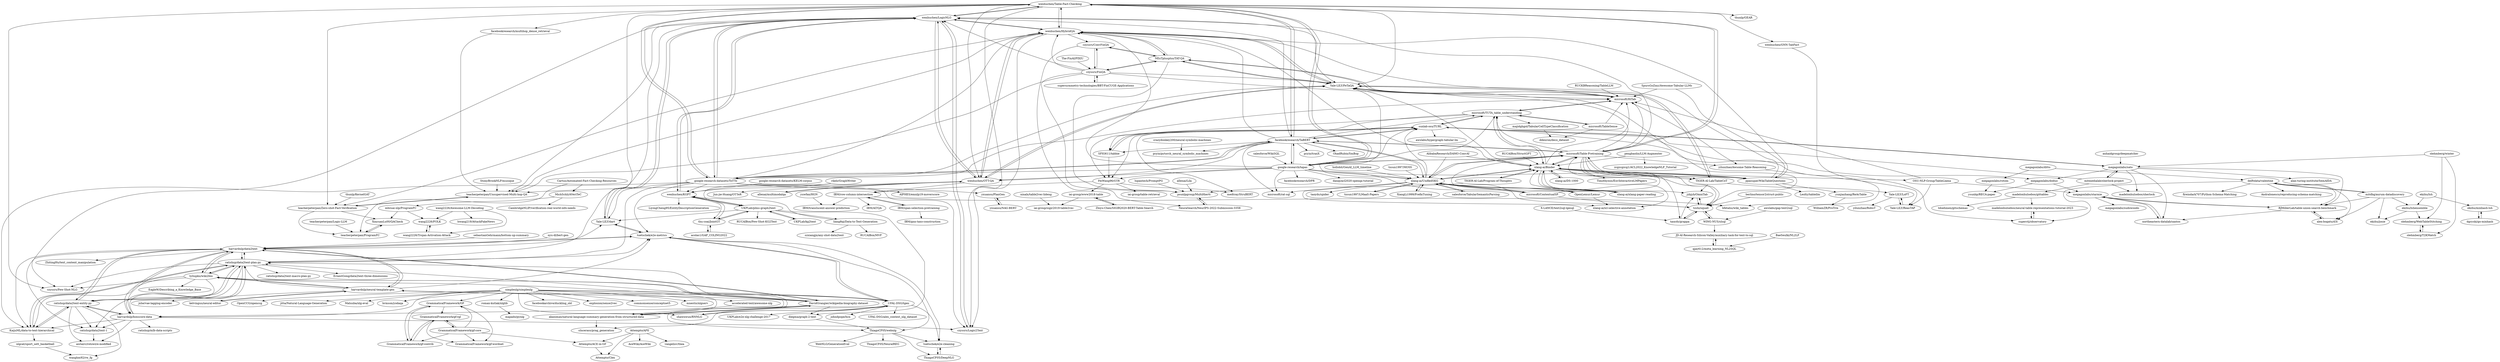 digraph G {
"wenhuchen/Table-Fact-Checking" -> "wenhuchen/LogicNLG"
"wenhuchen/Table-Fact-Checking" -> "wenhuchen/HybridQA"
"wenhuchen/Table-Fact-Checking" -> "facebookresearch/TaBERT"
"wenhuchen/Table-Fact-Checking" -> "microsoft/Table-Pretraining"
"wenhuchen/Table-Fact-Checking" -> "Yale-LILY/FeTaQA"
"wenhuchen/Table-Fact-Checking" -> "wenhuchen/OTT-QA"
"wenhuchen/Table-Fact-Checking" -> "google-research/tapas"
"wenhuchen/Table-Fact-Checking" -> "thunlp/GEAR" ["e"=1]
"wenhuchen/Table-Fact-Checking" -> "google-research-datasets/ToTTo"
"wenhuchen/Table-Fact-Checking" -> "Yale-LILY/dart"
"wenhuchen/Table-Fact-Checking" -> "facebookresearch/multihop_dense_retrieval" ["e"=1]
"wenhuchen/Table-Fact-Checking" -> "teacherpeterpan/Zero-shot-Fact-Verification"
"wenhuchen/Table-Fact-Checking" -> "wenhuchen/GNN-TabFact"
"wenhuchen/Table-Fact-Checking" -> "czyssrs/Few-Shot-NLG" ["e"=1]
"wenhuchen/Table-Fact-Checking" -> "czyssrs/Logic2Text"
"ratishsp/data2text-plan-py" -> "harvardnlp/data2text"
"ratishsp/data2text-plan-py" -> "ratishsp/data2text-entity-py"
"ratishsp/data2text-plan-py" -> "harvardnlp/boxscore-data"
"ratishsp/data2text-plan-py" -> "ratishsp/data2text-1"
"ratishsp/data2text-plan-py" -> "KaijuML/data-to-text-hierarchical"
"ratishsp/data2text-plan-py" -> "tyliupku/wiki2bio"
"ratishsp/data2text-plan-py" -> "czyssrs/Few-Shot-NLG" ["e"=1]
"ratishsp/data2text-plan-py" -> "wenhuchen/LogicNLG"
"ratishsp/data2text-plan-py" -> "tuetschek/e2e-metrics"
"ratishsp/data2text-plan-py" -> "ratishsp/data2text-macro-plan-py"
"ratishsp/data2text-plan-py" -> "ErnestGong/data2text-three-dimensions"
"akanimax/natural-language-summary-generation-from-structured-data" -> "DavidGrangier/wikipedia-biography-dataset"
"akanimax/natural-language-summary-generation-from-structured-data" -> "sIncerass/prag_generation"
"akanimax/natural-language-summary-generation-from-structured-data" -> "ratishsp/data2text-plan-py"
"akanimax/natural-language-summary-generation-from-structured-data" -> "tyliupku/wiki2bio"
"salesforce/WikiSQL" -> "google-research/tapas" ["e"=1]
"crazydonkey200/neural-symbolic-machines" -> "pcyin/pytorch_neural_symbolic_machines" ["e"=1]
"GrammaticalFramework/gf-rgl" -> "GrammaticalFramework/gf-core"
"GrammaticalFramework/gf-rgl" -> "GrammaticalFramework/gf-wordnet"
"GrammaticalFramework/gf-rgl" -> "GrammaticalFramework/gf-contrib"
"GrammaticalFramework/gf-core" -> "GrammaticalFramework/gf-rgl"
"GrammaticalFramework/gf-core" -> "GrammaticalFramework/gf-contrib"
"GrammaticalFramework/gf-core" -> "Attempto/ACE-in-GF"
"GrammaticalFramework/gf-core" -> "GrammaticalFramework/gf-wordnet"
"GrammaticalFramework/gf-core" -> "GrammaticalFramework/GF"
"dgryski/go-minhash" -> "ekzhu/minhash-lsh"
"anhaidgroup/deepmatcher" -> "megagonlabs/sato" ["e"=1]
"harvardnlp/neural-template-gen" -> "UFAL-DSG/tgen"
"harvardnlp/neural-template-gen" -> "harvardnlp/data2text"
"harvardnlp/neural-template-gen" -> "tuetschek/e2e-metrics"
"harvardnlp/neural-template-gen" -> "ratishsp/data2text-plan-py"
"harvardnlp/neural-template-gen" -> "tyliupku/wiki2bio"
"harvardnlp/neural-template-gen" -> "DavidGrangier/wikipedia-biography-dataset"
"harvardnlp/neural-template-gen" -> "kelvinguu/neural-editor" ["e"=1]
"harvardnlp/neural-template-gen" -> "jxhe/vae-lagging-encoder" ["e"=1]
"kelvinguu/neural-editor" -> "harvardnlp/neural-template-gen" ["e"=1]
"rikdz/GraphWriter" -> "UKPLab/plms-graph2text" ["e"=1]
"rikdz/GraphWriter" -> "wenhuchen/KGPT" ["e"=1]
"ThiagoCF05/webnlg" -> "ThiagoCF05/DeepNLG"
"ThiagoCF05/webnlg" -> "WebNLG/GenerationEval"
"ThiagoCF05/webnlg" -> "ThiagoCF05/NeuralREG"
"ThiagoCF05/webnlg" -> "tuetschek/e2e-cleaning"
"sebastianGehrmann/bottom-up-summary" -> "harvardnlp/data2text" ["e"=1]
"nyu-dl/bert-gen" -> "harvardnlp/data2text" ["e"=1]
"tyliupku/wiki2bio" -> "DavidGrangier/wikipedia-biography-dataset"
"tyliupku/wiki2bio" -> "harvardnlp/data2text"
"tyliupku/wiki2bio" -> "ratishsp/data2text-plan-py"
"tyliupku/wiki2bio" -> "ratishsp/data2text-entity-py"
"tyliupku/wiki2bio" -> "czyssrs/Few-Shot-NLG" ["e"=1]
"tyliupku/wiki2bio" -> "EagleW/Describing_a_Knowledge_Base"
"tyliupku/wiki2bio" -> "harvardnlp/neural-template-gen"
"tyliupku/wiki2bio" -> "KaijuML/data-to-text-hierarchical"
"delftdata/valentine" -> "alex-bogatu/d3l"
"delftdata/valentine" -> "RJMillerLab/table-union-search-benchmark"
"delftdata/valentine" -> "mitdbg/aurum-datadiscovery"
"delftdata/valentine" -> "superctj/observatory"
"delftdata/valentine" -> "fireindark707/Python-Schema-Matching"
"delftdata/valentine" -> "AndraIonescu/reproducing-schema-matching"
"diegma/graph-2-text" -> "ThiagoCF05/webnlg" ["e"=1]
"GrammaticalFramework/gf-contrib" -> "GrammaticalFramework/gf-rgl"
"GrammaticalFramework/gf-contrib" -> "GrammaticalFramework/GF"
"iai-group/www2018-table" -> "Zhiyu-Chen/SIGIR2020-BERT-Table-Search"
"iai-group/www2018-table" -> "iai-group/sigir2019-table2vec"
"ninalx/table2vec-lideng" -> "iai-group/sigir2019-table2vec"
"ratishsp/data2text-entity-py" -> "ratishsp/data2text-plan-py"
"ratishsp/data2text-entity-py" -> "ratishsp/data2text-1"
"ratishsp/data2text-entity-py" -> "harvardnlp/boxscore-data"
"ratishsp/data2text-entity-py" -> "KaijuML/data-to-text-hierarchical"
"ratishsp/data2text-entity-py" -> "aistairc/rotowire-modified"
"ratishsp/data2text-entity-py" -> "harvardnlp/data2text"
"ratishsp/data2text-entity-py" -> "wanghm92/rw_fg"
"tuetschek/e2e-cleaning" -> "ThiagoCF05/DeepNLG"
"ratishsp/data2text-1" -> "aistairc/rotowire-modified"
"RJMillerLab/table-union-search-benchmark" -> "megagonlabs/starmie"
"RJMillerLab/table-union-search-benchmark" -> "alex-bogatu/d3l"
"RJMillerLab/table-union-search-benchmark" -> "northeastern-datalab/santos"
"liang8qi/Data-to-Text-Generation" -> "RUCAIBox/MVP"
"liang8qi/Data-to-Text-Generation" -> "szxiangjn/any-shot-data2text"
"liang8qi/Data-to-Text-Generation" -> "wenhuchen/KGPT"
"czyssrs/Logic2Text" -> "wenhuchen/LogicNLG"
"wenhuchen/LogicNLG" -> "czyssrs/Logic2Text"
"wenhuchen/LogicNLG" -> "wenhuchen/HybridQA"
"wenhuchen/LogicNLG" -> "czyssrs/Few-Shot-NLG" ["e"=1]
"wenhuchen/LogicNLG" -> "google-research-datasets/ToTTo"
"wenhuchen/LogicNLG" -> "wenhuchen/Table-Fact-Checking"
"wenhuchen/LogicNLG" -> "Yale-LILY/dart"
"wenhuchen/LogicNLG" -> "wenhuchen/OTT-QA"
"wenhuchen/LogicNLG" -> "teacherpeterpan/Unsupervised-Multi-hop-QA"
"wenhuchen/LogicNLG" -> "Yale-LILY/FeTaQA"
"wenhuchen/LogicNLG" -> "wenhuchen/KGPT"
"simplenlg/simplenlg" -> "shawnwun/RNNLG" ["e"=1]
"simplenlg/simplenlg" -> "mnestis/nlgserv"
"simplenlg/simplenlg" -> "OpenCCG/openccg" ["e"=1]
"simplenlg/simplenlg" -> "jitta/Natural-Language-Generation"
"simplenlg/simplenlg" -> "accelerated-text/awesome-nlg" ["e"=1]
"simplenlg/simplenlg" -> "UFAL-DSG/tgen"
"simplenlg/simplenlg" -> "GrammaticalFramework/GF"
"simplenlg/simplenlg" -> "akanimax/natural-language-summary-generation-from-structured-data"
"simplenlg/simplenlg" -> "Maluuba/nlg-eval" ["e"=1]
"simplenlg/simplenlg" -> "brmson/yodaqa" ["e"=1]
"simplenlg/simplenlg" -> "roman-kutlak/nlglib"
"simplenlg/simplenlg" -> "facebookarchive/duckling_old" ["e"=1]
"simplenlg/simplenlg" -> "explosion/sense2vec" ["e"=1]
"simplenlg/simplenlg" -> "harvardnlp/boxscore-data"
"simplenlg/simplenlg" -> "commonsense/conceptnet5" ["e"=1]
"BaeSeulki/NL2LF" -> "qjay612/meta_learning_NL2SQL" ["e"=1]
"accelerated-text/awesome-nlg" -> "akanimax/natural-language-summary-generation-from-structured-data" ["e"=1]
"google-research/tapas" -> "facebookresearch/TaBERT"
"google-research/tapas" -> "wenhuchen/Table-Fact-Checking"
"google-research/tapas" -> "microsoft/Table-Pretraining"
"google-research/tapas" -> "wenhuchen/HybridQA"
"google-research/tapas" -> "sunlab-osu/TURL"
"google-research/tapas" -> "wenhuchen/OTT-QA"
"google-research/tapas" -> "facebookresearch/DPR" ["e"=1]
"google-research/tapas" -> "ppasupat/WikiTableQuestions"
"google-research/tapas" -> "microsoft/TUTA_table_understanding"
"google-research/tapas" -> "microsoft/rat-sql" ["e"=1]
"google-research/tapas" -> "xlang-ai/UnifiedSKG"
"google-research/tapas" -> "FeiWang96/GTR"
"google-research/tapas" -> "google-research-datasets/ToTTo"
"google-research/tapas" -> "danqi/acl2020-openqa-tutorial" ["e"=1]
"google-research/tapas" -> "microsoft/ContextualSP" ["e"=1]
"facebookresearch/TaBERT" -> "google-research/tapas"
"facebookresearch/TaBERT" -> "sunlab-osu/TURL"
"facebookresearch/TaBERT" -> "wenhuchen/Table-Fact-Checking"
"facebookresearch/TaBERT" -> "wenhuchen/LogicNLG"
"facebookresearch/TaBERT" -> "wenhuchen/HybridQA"
"facebookresearch/TaBERT" -> "microsoft/Table-Pretraining"
"facebookresearch/TaBERT" -> "SFIG611/tabbie"
"facebookresearch/TaBERT" -> "microsoft/TUTA_table_understanding"
"facebookresearch/TaBERT" -> "wenhuchen/OTT-QA"
"facebookresearch/TaBERT" -> "pcyin/pytorch_neural_symbolic_machines"
"facebookresearch/TaBERT" -> "google-research-datasets/ToTTo"
"facebookresearch/TaBERT" -> "xlang-ai/UnifiedSKG"
"facebookresearch/TaBERT" -> "microsoft/rat-sql" ["e"=1]
"facebookresearch/TaBERT" -> "pcyin/tranX" ["e"=1]
"facebookresearch/TaBERT" -> "OhadRubin/SmBop" ["e"=1]
"microsoft/ContextualSP" -> "tzshi/squall" ["e"=1]
"microsoft/ContextualSP" -> "microsoft/Table-Pretraining" ["e"=1]
"microsoft/ContextualSP" -> "xlang-ai/UnifiedSKG" ["e"=1]
"thunlp/KernelGAT" -> "teacherpeterpan/Zero-shot-Fact-Verification" ["e"=1]
"wenhuchen/HybridQA" -> "wenhuchen/OTT-QA"
"wenhuchen/HybridQA" -> "wenhuchen/LogicNLG"
"wenhuchen/HybridQA" -> "Yale-LILY/FeTaQA"
"wenhuchen/HybridQA" -> "NExTplusplus/TAT-QA"
"wenhuchen/HybridQA" -> "teacherpeterpan/Unsupervised-Multi-hop-QA"
"wenhuchen/HybridQA" -> "wenhuchen/Table-Fact-Checking"
"wenhuchen/HybridQA" -> "microsoft/HiTab"
"wenhuchen/HybridQA" -> "teacherpeterpan/Zero-shot-Fact-Verification"
"wenhuchen/HybridQA" -> "czyssrs/Logic2Text"
"wenhuchen/HybridQA" -> "czyssrs/ConvFinQA"
"Yale-LILY/dart" -> "wenhuchen/LogicNLG"
"Yale-LILY/dart" -> "tuetschek/e2e-metrics"
"megagonlabs/ditto" -> "delftdata/valentine" ["e"=1]
"megagonlabs/ditto" -> "megagonlabs/rotom" ["e"=1]
"mitmedialab/sherlock-project" -> "megagonlabs/sato"
"mitmedialab/sherlock-project" -> "madelonhulsebos/sherlock"
"mitmedialab/sherlock-project" -> "sunlab-osu/TURL"
"mitmedialab/sherlock-project" -> "madelonhulsebos/gittables"
"google-research-datasets/ToTTo" -> "wenhuchen/LogicNLG"
"google-research-datasets/ToTTo" -> "Yale-LILY/dart"
"google-research-datasets/ToTTo" -> "yxuansu/PlanGen"
"google-research-datasets/ToTTo" -> "wenhuchen/HybridQA"
"google-research-datasets/ToTTo" -> "KaijuML/data-to-text-hierarchical"
"google-research-datasets/ToTTo" -> "wenhuchen/Table-Fact-Checking"
"google-research-datasets/ToTTo" -> "Yale-LILY/FeTaQA"
"google-research-datasets/ToTTo" -> "ratishsp/data2text-plan-py"
"google-research-datasets/ToTTo" -> "wenhuchen/KGPT"
"google-research-datasets/ToTTo" -> "facebookresearch/TaBERT"
"google-research-datasets/ToTTo" -> "microsoft/HiTab"
"google-research-datasets/ToTTo" -> "AIPHES/emnlp19-moverscore" ["e"=1]
"google-research-datasets/ToTTo" -> "tuetschek/e2e-metrics"
"google-research-datasets/ToTTo" -> "czyssrs/Logic2Text"
"sunlab-osu/TURL" -> "SFIG611/tabbie"
"sunlab-osu/TURL" -> "megagonlabs/doduo"
"sunlab-osu/TURL" -> "awslabs/hypergraph-tabular-lm"
"sunlab-osu/TURL" -> "megagonlabs/sato"
"sunlab-osu/TURL" -> "microsoft/TUTA_table_understanding"
"sunlab-osu/TURL" -> "medtray/StruBERT"
"sunlab-osu/TURL" -> "FeiWang96/GTR"
"sunlab-osu/TURL" -> "superctj/observatory"
"sunlab-osu/TURL" -> "facebookresearch/TaBERT"
"KaijuML/data-to-text-hierarchical" -> "ratishsp/data2text-plan-py"
"KaijuML/data-to-text-hierarchical" -> "ratishsp/data2text-entity-py"
"KaijuML/data-to-text-hierarchical" -> "nlgcat/sport_sett_basketball"
"Attempto/APE" -> "Attempto/ACE-in-GF"
"Attempto/APE" -> "Attempto/Clex"
"Attempto/APE" -> "AceWiki/AceWiki"
"Attempto/APE" -> "vangelisv/thea"
"wenhuchen/OTT-QA" -> "wenhuchen/HybridQA"
"wenhuchen/OTT-QA" -> "IBM/row-column-intersection"
"wenhuchen/OTT-QA" -> "Yale-LILY/FeTaQA"
"wenhuchen/OTT-QA" -> "teacherpeterpan/Unsupervised-Multi-hop-QA"
"wenhuchen/OTT-QA" -> "allenai/multimodalqa"
"wenhuchen/OTT-QA" -> "Jun-jie-Huang/OTTeR"
"wenhuchen/OTT-QA" -> "wenhuchen/LogicNLG"
"yuwfan/HGN" -> "IBM/translucent-answer-prediction" ["e"=1]
"UKPLab/plms-graph2text" -> "thu-coai/JointGT"
"UKPLab/plms-graph2text" -> "UKPLab/kg2text" ["e"=1]
"UKPLab/plms-graph2text" -> "wenhuchen/KGPT"
"UKPLab/plms-graph2text" -> "diegma/graph-2-text" ["e"=1]
"UKPLab/plms-graph2text" -> "RUCAIBox/Few-Shot-KG2Text"
"UKPLab/plms-graph2text" -> "liang8qi/Data-to-Text-Generation"
"UKPLab/plms-graph2text" -> "Yale-LILY/dart"
"IBM/span-selection-pretraining" -> "IBM/row-column-intersection"
"IBM/span-selection-pretraining" -> "IBM/gnn-taxo-construction" ["e"=1]
"UKPLab/kg2text" -> "UKPLab/plms-graph2text" ["e"=1]
"nlgcat/sport_sett_basketball" -> "wanghm92/rw_fg"
"wenhuchen/GNN-TabFact" -> "bfetahu/wiki_tables"
"Attempto/ACE-in-GF" -> "Attempto/Clex"
"megagonlabs/sato" -> "mitmedialab/sherlock-project"
"megagonlabs/sato" -> "megagonlabs/doduo"
"megagonlabs/sato" -> "sunlab-osu/TURL"
"megagonlabs/sato" -> "alan-turing-institute/SemAIDA"
"megagonlabs/sato" -> "northeastern-datalab/santos"
"megagonlabs/sato" -> "RJMillerLab/table-union-search-benchmark"
"megagonlabs/sato" -> "madelonhulsebos/sherlock"
"Zhiyu-Chen/SIGIR2020-BERT-Table-Search" -> "iai-group/www2018-table"
"ThiagoCF05/DeepNLG" -> "tuetschek/e2e-cleaning"
"majidghgol/TabularCellTypeClassification" -> "ddenron/deco_dataset"
"JD-AI-Research-Silicon-Valley/auxiliary-task-for-text-to-sql" -> "qjay612/meta_learning_NL2SQL"
"czyssrs/FinQA" -> "czyssrs/ConvFinQA"
"czyssrs/FinQA" -> "NExTplusplus/TAT-QA"
"czyssrs/FinQA" -> "wenhuchen/HybridQA"
"czyssrs/FinQA" -> "teacherpeterpan/Unsupervised-Multi-hop-QA"
"czyssrs/FinQA" -> "Yale-LILY/FeTaQA"
"czyssrs/FinQA" -> "microsoft/HiTab"
"czyssrs/FinQA" -> "psunlpgroup/MultiHiertt"
"czyssrs/FinQA" -> "supersymmetry-technologies/BBT-FinCUGE-Applications" ["e"=1]
"czyssrs/FinQA" -> "wenhuchen/LogicNLG"
"X-LANCE/text2sql-lgesql" -> "taoyds/grappa" ["e"=1]
"XiangLi1999/PrefixTuning" -> "xlang-ai/UnifiedSKG" ["e"=1]
"Cartus/Automated-Fact-Checking-Resources" -> "MichSchli/AVeriTeC" ["e"=1]
"Cartus/Automated-Fact-Checking-Resources" -> "teacherpeterpan/ProgramFC" ["e"=1]
"alex-bogatu/d3l" -> "RJMillerLab/table-union-search-benchmark"
"salesforce/TabularSemanticParsing" -> "xlang-ai/UnifiedSKG" ["e"=1]
"microsoft/Table-Pretraining" -> "microsoft/HiTab"
"microsoft/Table-Pretraining" -> "jzbjyb/OmniTab"
"microsoft/Table-Pretraining" -> "tzshi/squall"
"microsoft/Table-Pretraining" -> "xlang-ai/Binder"
"microsoft/Table-Pretraining" -> "Yale-LILY/FeTaQA"
"microsoft/Table-Pretraining" -> "wenhuchen/Table-Fact-Checking"
"microsoft/Table-Pretraining" -> "TIGER-AI-Lab/TableCoT"
"microsoft/Table-Pretraining" -> "ppasupat/WikiTableQuestions"
"microsoft/Table-Pretraining" -> "xlang-ai/UnifiedSKG"
"microsoft/Table-Pretraining" -> "facebookresearch/TaBERT"
"microsoft/Table-Pretraining" -> "yilunzhao/Awsome-Table-Reasoning"
"microsoft/Table-Pretraining" -> "taoyds/grappa"
"microsoft/Table-Pretraining" -> "wenhuchen/LogicNLG"
"microsoft/Table-Pretraining" -> "google-research/tapas"
"microsoft/Table-Pretraining" -> "microsoft/TUTA_table_understanding"
"google-research-datasets/KELM-corpus" -> "wenhuchen/KGPT" ["e"=1]
"Yale-LILY/FeTaQA" -> "TIGER-AI-Lab/TableCoT"
"Yale-LILY/FeTaQA" -> "microsoft/HiTab"
"Yale-LILY/FeTaQA" -> "NExTplusplus/TAT-QA"
"Yale-LILY/FeTaQA" -> "wenhuchen/HybridQA"
"Yale-LILY/FeTaQA" -> "tzshi/squall"
"Yale-LILY/FeTaQA" -> "wenhuchen/OTT-QA"
"microsoft/HiTab" -> "microsoft/TUTA_table_understanding"
"microsoft/HiTab" -> "NExTplusplus/TAT-QA"
"microsoft/HiTab" -> "yilunzhao/Awsome-Table-Reasoning"
"microsoft/HiTab" -> "Yale-LILY/FeTaQA"
"teacherpeterpan/Zero-shot-Fact-Verification" -> "teacherpeterpan/Unsupervised-Multi-hop-QA"
"teacherpeterpan/Zero-shot-Fact-Verification" -> "XinyuanLu00/QACheck"
"teacherpeterpan/Zero-shot-Fact-Verification" -> "teacherpeterpan/ProgramFC"
"berlino/tensor2struct-public" -> "tzshi/squall" ["e"=1]
"facebookresearch/multihop_dense_retrieval" -> "teacherpeterpan/Unsupervised-Multi-hop-QA" ["e"=1]
"allenai/multimodalqa" -> "wenhuchen/OTT-QA"
"microsoft/TUTA_table_understanding" -> "microsoft/HiTab"
"microsoft/TUTA_table_understanding" -> "microsoft/TableSense"
"microsoft/TUTA_table_understanding" -> "sunlab-osu/TURL"
"microsoft/TUTA_table_understanding" -> "FeiWang96/GTR"
"microsoft/TUTA_table_understanding" -> "SFIG611/tabbie"
"microsoft/TUTA_table_understanding" -> "majidghgol/TabularCellTypeClassification"
"microsoft/TUTA_table_understanding" -> "xlang-ai/Binder"
"NExTplusplus/TAT-QA" -> "microsoft/HiTab"
"NExTplusplus/TAT-QA" -> "psunlpgroup/MultiHiertt"
"NExTplusplus/TAT-QA" -> "Yale-LILY/FeTaQA"
"NExTplusplus/TAT-QA" -> "czyssrs/FinQA"
"NExTplusplus/TAT-QA" -> "czyssrs/ConvFinQA"
"NExTplusplus/TAT-QA" -> "wenhuchen/HybridQA"
"thu-coai/JointGT" -> "acolas1/GAP_COLING2022"
"thu-coai/JointGT" -> "wenhuchen/KGPT"
"thu-coai/JointGT" -> "UKPLab/plms-graph2text"
"teacherpeterpan/Unsupervised-Multi-hop-QA" -> "teacherpeterpan/Zero-shot-Fact-Verification"
"StonyBrookNLP/musique" -> "teacherpeterpan/Unsupervised-Multi-hop-QA" ["e"=1]
"madelonhulsebos/gittables" -> "tdoehmen/gitschemas"
"madelonhulsebos/gittables" -> "madelonhulsebos/neural-table-representations-tutorial-2023"
"FeiWang96/GTR" -> "iai-group/www2018-table"
"FeiWang96/GTR" -> "medtray/StruBERT"
"FeiWang96/GTR" -> "iai-group/table-retrieval"
"FeiWang96/GTR" -> "IBM/row-column-intersection"
"microsoft/TableSense" -> "microsoft/HiTab"
"microsoft/TableSense" -> "microsoft/TUTA_table_understanding"
"microsoft/TableSense" -> "ddenron/deco_dataset"
"megagonlabs/doduo" -> "megagonlabs/starmie"
"megagonlabs/doduo" -> "ysunbp/RECA-paper"
"yxuansu/NAG-BERT" -> "yxuansu/PlanGen"
"awslabs/gap-text2sql" -> "WING-NUS/slsql" ["e"=1]
"taoyds/grappa" -> "tzshi/squall"
"taoyds/grappa" -> "jzbjyb/OmniTab"
"wenhuchen/KGPT" -> "thu-coai/JointGT"
"wenhuchen/KGPT" -> "UKPLab/plms-graph2text"
"wenhuchen/KGPT" -> "wenhuchen/LogicNLG"
"wenhuchen/KGPT" -> "LiyingCheng95/EntityDescriptionGeneration"
"megagonlabs/rotom" -> "ysunbp/RECA-paper"
"UFAL-DSG/tgen" -> "tuetschek/e2e-metrics"
"UFAL-DSG/tgen" -> "shawnwun/RNNLG" ["e"=1]
"UFAL-DSG/tgen" -> "harvardnlp/neural-template-gen"
"UFAL-DSG/tgen" -> "tuetschek/e2e-cleaning"
"UFAL-DSG/tgen" -> "UKPLab/e2e-nlg-challenge-2017"
"UFAL-DSG/tgen" -> "sIncerass/prag_generation"
"UFAL-DSG/tgen" -> "johndpope/hcn" ["e"=1]
"UFAL-DSG/tgen" -> "UFAL-DSG/alex_context_nlg_dataset"
"tzshi/squall" -> "WING-NUS/slsql"
"tzshi/squall" -> "jzbjyb/OmniTab"
"tzshi/squall" -> "taoyds/grappa"
"WING-NUS/slsql" -> "tzshi/squall"
"WING-NUS/slsql" -> "JD-AI-Research-Silicon-Valley/auxiliary-task-for-text-to-sql"
"IBM/row-column-intersection" -> "IBM/span-selection-pretraining"
"IBM/row-column-intersection" -> "bfetahu/wiki_tables"
"IBM/row-column-intersection" -> "IBM/translucent-answer-prediction"
"IBM/row-column-intersection" -> "IBM/AITQA" ["e"=1]
"SFIG611/tabbie" -> "sunlab-osu/TURL"
"SFIG611/tabbie" -> "FeiWang96/GTR"
"qjay612/meta_learning_NL2SQL" -> "JD-AI-Research-Silicon-Valley/auxiliary-task-for-text-to-sql"
"GrammaticalFramework/GF" -> "GrammaticalFramework/gf-contrib"
"GrammaticalFramework/GF" -> "GrammaticalFramework/gf-rgl"
"GrammaticalFramework/GF" -> "GrammaticalFramework/gf-wordnet"
"xlang-ai/UnifiedSKG" -> "xlang-ai/Binder"
"xlang-ai/UnifiedSKG" -> "XiangLi1999/PrefixTuning" ["e"=1]
"xlang-ai/UnifiedSKG" -> "salesforce/TabularSemanticParsing" ["e"=1]
"xlang-ai/UnifiedSKG" -> "microsoft/Table-Pretraining"
"xlang-ai/UnifiedSKG" -> "xlang-ai/xlang-paper-reading" ["e"=1]
"xlang-ai/UnifiedSKG" -> "microsoft/rat-sql" ["e"=1]
"xlang-ai/UnifiedSKG" -> "xlang-ai/icl-selective-annotation"
"xlang-ai/UnifiedSKG" -> "microsoft/ContextualSP" ["e"=1]
"xlang-ai/UnifiedSKG" -> "taoyds/spider" ["e"=1]
"xlang-ai/UnifiedSKG" -> "tzshi/squall"
"xlang-ai/UnifiedSKG" -> "OpenLemur/Lemur" ["e"=1]
"xlang-ai/UnifiedSKG" -> "facebookresearch/TaBERT"
"xlang-ai/UnifiedSKG" -> "txsun1997/LMaaS-Papers" ["e"=1]
"xlang-ai/UnifiedSKG" -> "sunlab-osu/TURL"
"xlang-ai/UnifiedSKG" -> "Yale-LILY/FeTaQA"
"supersymmetry-technologies/BBT-FinCUGE-Applications" -> "czyssrs/FinQA" ["e"=1]
"roman-kutlak/nlglib" -> "mapado/pynlg"
"yilunzhao/Awsome-Table-Reasoning" -> "Yale-LILY/ReasTAP"
"yxuansu/PlanGen" -> "yxuansu/NAG-BERT"
"jzbjyb/OmniTab" -> "tzshi/squall"
"NeuraSearch/NeurIPS-2022-Submission-3358" -> "psunlpgroup/MultiHiertt"
"psunlpgroup/MultiHiertt" -> "NeuraSearch/NeurIPS-2022-Submission-3358"
"AlibabaResearch/DAMO-ConvAI" -> "xlang-ai/Binder" ["e"=1]
"AlibabaResearch/DAMO-ConvAI" -> "xlang-ai/UnifiedSKG" ["e"=1]
"txsun1997/MOSS" -> "xlang-ai/UnifiedSKG" ["e"=1]
"xlang-ai/DS-1000" -> "xlang-ai/Binder" ["e"=1]
"ekzhu/lsh" -> "ekzhu/lshensemble"
"ekzhu/lsh" -> "ekzhu/minhash-lsh"
"TIGER-AI-Lab/Program-of-Thoughts" -> "xlang-ai/Binder" ["e"=1]
"TIGER-AI-Lab/Program-of-Thoughts" -> "psunlpgroup/MultiHiertt" ["e"=1]
"txsun1997/LMaaS-Papers" -> "xlang-ai/UnifiedSKG" ["e"=1]
"xlang-ai/Binder" -> "microsoft/HiTab"
"xlang-ai/Binder" -> "xlang-ai/UnifiedSKG"
"xlang-ai/Binder" -> "microsoft/Table-Pretraining"
"xlang-ai/Binder" -> "microsoft/TUTA_table_understanding"
"xlang-ai/Binder" -> "TIGER-AI-Lab/TableCoT"
"xlang-ai/Binder" -> "Yale-LILY/FeTaQA"
"xlang-ai/Binder" -> "tzshi/squall"
"xlang-ai/Binder" -> "ppasupat/WikiTableQuestions"
"xlang-ai/Binder" -> "TIGER-AI-Lab/Program-of-Thoughts" ["e"=1]
"xlang-ai/Binder" -> "xlang-ai/icl-selective-annotation"
"xlang-ai/Binder" -> "xlang-ai/xlang-paper-reading" ["e"=1]
"xlang-ai/Binder" -> "wenhuchen/HybridQA"
"xlang-ai/Binder" -> "OSU-NLP-Group/TableLlama" ["e"=1]
"xlang-ai/Binder" -> "xlang-ai/DS-1000" ["e"=1]
"xlang-ai/Binder" -> "Timothyxxx/EnvInteractiveLMPapers" ["e"=1]
"acolas1/GAP_COLING2022" -> "thu-coai/JointGT"
"superctj/observatory" -> "madelonhulsebos/neural-table-representations-tutorial-2023"
"TIGER-AI-Lab/TableCoT" -> "jzbjyb/OmniTab"
"TIGER-AI-Lab/TableCoT" -> "Yale-LILY/LoFT"
"TIGER-AI-Lab/TableCoT" -> "Yale-LILY/FeTaQA"
"megagonlabs/starmie" -> "northeastern-datalab/santos"
"megagonlabs/starmie" -> "RJMillerLab/table-union-search-benchmark"
"megagonlabs/starmie" -> "megagonlabs/sudowoodo"
"lupantech/PromptPG" -> "psunlpgroup/MultiHiertt" ["e"=1]
"czyssrs/ConvFinQA" -> "czyssrs/FinQA"
"czyssrs/ConvFinQA" -> "NExTplusplus/TAT-QA"
"czyssrs/ConvFinQA" -> "NeuraSearch/NeurIPS-2022-Submission-3358"
"mitdbg/aurum-datadiscovery" -> "alex-bogatu/d3l"
"mitdbg/aurum-datadiscovery" -> "delftdata/valentine"
"mitdbg/aurum-datadiscovery" -> "ekzhu/lshensemble"
"mitdbg/aurum-datadiscovery" -> "ekzhu/josie"
"mitdbg/aurum-datadiscovery" -> "RJMillerLab/table-union-search-benchmark"
"Yale-LILY/LoFT" -> "Yale-LILY/ReasTAP"
"Yale-LILY/LoFT" -> "yilunzhao/RobuT"
"northeastern-datalab/santos" -> "megagonlabs/starmie"
"allenai/Lila" -> "psunlpgroup/MultiHiertt" ["e"=1]
"Yale-LILY/ReasTAP" -> "Yale-LILY/LoFT"
"SpursGoZmy/Awesome-Tabular-LLMs" -> "ppasupat/WikiTableQuestions" ["e"=1]
"SpursGoZmy/Awesome-Tabular-LLMs" -> "microsoft/HiTab" ["e"=1]
"MichSchli/AVeriTeC" -> "CambridgeNLIP/verification-real-world-info-needs"
"MichSchli/AVeriTeC" -> "mbzuai-nlp/ProgramFC"
"RUCAIBox/StructGPT" -> "xlang-ai/Binder" ["e"=1]
"DavidGrangier/wikipedia-biography-dataset" -> "tyliupku/wiki2bio"
"DavidGrangier/wikipedia-biography-dataset" -> "harvardnlp/data2text"
"DavidGrangier/wikipedia-biography-dataset" -> "akanimax/natural-language-summary-generation-from-structured-data"
"DavidGrangier/wikipedia-biography-dataset" -> "harvardnlp/boxscore-data"
"DavidGrangier/wikipedia-biography-dataset" -> "ThiagoCF05/webnlg"
"DavidGrangier/wikipedia-biography-dataset" -> "diegma/graph-2-text" ["e"=1]
"DavidGrangier/wikipedia-biography-dataset" -> "ratishsp/data2text-plan-py"
"xlang-ai/xlang-paper-reading" -> "xlang-ai/Binder" ["e"=1]
"xlang-ai/xlang-paper-reading" -> "xlang-ai/UnifiedSKG" ["e"=1]
"OpenLemur/Lemur" -> "xlang-ai/UnifiedSKG" ["e"=1]
"OpenLemur/Lemur" -> "xlang-ai/Binder" ["e"=1]
"OpenLemur/Lemur" -> "xlang-ai/icl-selective-annotation" ["e"=1]
"ekzhu/lshensemble" -> "olehmberg/WebTableStitching"
"ekzhu/lshensemble" -> "ekzhu/josie"
"hollobit/GenAI_LLM_timeline" -> "xlang-ai/UnifiedSKG" ["e"=1]
"The-FinAI/PIXIU" -> "czyssrs/FinQA" ["e"=1]
"pengbaolin/LLM-Augmenter" -> "zcgzcgzcg1/ACL2022_KnowledgeNLP_Tutorial" ["e"=1]
"pengbaolin/LLM-Augmenter" -> "xlang-ai/Binder"
"teacherpeterpan/Logic-LLM" -> "teacherpeterpan/ProgramFC" ["e"=1]
"shawnwun/RNNLG" -> "UFAL-DSG/tgen" ["e"=1]
"madelonhulsebos/neural-table-representations-tutorial-2023" -> "superctj/observatory"
"yunjiazhang/ReAcTable" -> "WilliamZR/ProTrix"
"mbzuai-nlp/ProgramFC" -> "XinyuanLu00/QACheck"
"mbzuai-nlp/ProgramFC" -> "wang2226/FOLK"
"teacherpeterpan/ProgramFC" -> "XinyuanLu00/QACheck"
"wang2226/FOLK" -> "wang2226/Trojan-Activation-Attack"
"OSU-NLP-Group/TableLlama" -> "microsoft/HiTab" ["e"=1]
"OSU-NLP-Group/TableLlama" -> "megagonlabs/starmie" ["e"=1]
"OSU-NLP-Group/TableLlama" -> "Yale-LILY/ReasTAP" ["e"=1]
"XinyuanLu00/QACheck" -> "teacherpeterpan/ProgramFC"
"RUCKBReasoning/TableLLM" -> "microsoft/HiTab" ["e"=1]
"wang2226/Trojan-Activation-Attack" -> "wang2226/FOLK"
"ppasupat/WikiTableQuestions" -> "Yale-LILY/FeTaQA"
"ppasupat/WikiTableQuestions" -> "xlang-ai/Binder"
"ppasupat/WikiTableQuestions" -> "microsoft/Table-Pretraining"
"ppasupat/WikiTableQuestions" -> "Leolty/tablellm" ["e"=1]
"ppasupat/WikiTableQuestions" -> "yunjiazhang/ReAcTable"
"ppasupat/WikiTableQuestions" -> "wenhuchen/HybridQA"
"olehmberg/winter" -> "olehmberg/T2KMatch"
"olehmberg/winter" -> "olehmberg/WebTableStitching"
"olehmberg/winter" -> "megagonlabs/sato"
"olehmberg/T2KMatch" -> "olehmberg/WebTableStitching"
"olehmberg/WebTableStitching" -> "olehmberg/T2KMatch"
"harvardnlp/data2text" -> "harvardnlp/boxscore-data"
"harvardnlp/data2text" -> "ratishsp/data2text-plan-py"
"harvardnlp/data2text" -> "ratishsp/data2text-1"
"harvardnlp/data2text" -> "ratishsp/data2text-entity-py"
"harvardnlp/data2text" -> "tyliupku/wiki2bio"
"harvardnlp/data2text" -> "tuetschek/e2e-metrics"
"harvardnlp/data2text" -> "DavidGrangier/wikipedia-biography-dataset"
"harvardnlp/data2text" -> "KaijuML/data-to-text-hierarchical"
"harvardnlp/data2text" -> "Yale-LILY/dart"
"harvardnlp/data2text" -> "ZhitingHu/text_content_manipulation"
"harvardnlp/data2text" -> "harvardnlp/neural-template-gen"
"ekzhu/minhash-lsh" -> "dgryski/go-minhash"
"harvardnlp/boxscore-data" -> "harvardnlp/data2text"
"harvardnlp/boxscore-data" -> "ratishsp/data2text-plan-py"
"harvardnlp/boxscore-data" -> "ratishsp/data2text-1"
"harvardnlp/boxscore-data" -> "ratishsp/data2text-entity-py"
"harvardnlp/boxscore-data" -> "aistairc/rotowire-modified"
"harvardnlp/boxscore-data" -> "KaijuML/data-to-text-hierarchical"
"harvardnlp/boxscore-data" -> "ratishsp/mlb-data-scripts"
"harvardnlp/boxscore-data" -> "czyssrs/Logic2Text"
"wang2226/Awesome-LLM-Decoding" -> "wang2226/Trojan-Activation-Attack"
"wang2226/Awesome-LLM-Decoding" -> "wang2226/FOLK"
"wang2226/Awesome-LLM-Decoding" -> "hwang219/AttackFakeNews"
"tuetschek/e2e-metrics" -> "UFAL-DSG/tgen"
"tuetschek/e2e-metrics" -> "tuetschek/e2e-cleaning"
"tuetschek/e2e-metrics" -> "Yale-LILY/dart"
"tuetschek/e2e-metrics" -> "ThiagoCF05/webnlg"
"tuetschek/e2e-metrics" -> "harvardnlp/data2text"
"wenhuchen/Table-Fact-Checking" ["l"="37.832,-2.258"]
"wenhuchen/LogicNLG" ["l"="37.819,-2.236"]
"wenhuchen/HybridQA" ["l"="37.841,-2.27"]
"facebookresearch/TaBERT" ["l"="37.882,-2.258"]
"microsoft/Table-Pretraining" ["l"="37.865,-2.302"]
"Yale-LILY/FeTaQA" ["l"="37.849,-2.285"]
"wenhuchen/OTT-QA" ["l"="37.849,-2.235"]
"google-research/tapas" ["l"="37.886,-2.277"]
"thunlp/GEAR" ["l"="-33.836,16.195", "c"=996]
"google-research-datasets/ToTTo" ["l"="37.804,-2.251"]
"Yale-LILY/dart" ["l"="37.773,-2.226"]
"facebookresearch/multihop_dense_retrieval" ["l"="54.545,25.517", "c"=439]
"teacherpeterpan/Zero-shot-Fact-Verification" ["l"="37.801,-2.303"]
"wenhuchen/GNN-TabFact" ["l"="37.859,-2.212"]
"czyssrs/Few-Shot-NLG" ["l"="23.588,14.915", "c"=728]
"czyssrs/Logic2Text" ["l"="37.794,-2.231"]
"ratishsp/data2text-plan-py" ["l"="37.733,-2.214"]
"harvardnlp/data2text" ["l"="37.716,-2.209"]
"ratishsp/data2text-entity-py" ["l"="37.73,-2.184"]
"harvardnlp/boxscore-data" ["l"="37.713,-2.19"]
"ratishsp/data2text-1" ["l"="37.729,-2.194"]
"KaijuML/data-to-text-hierarchical" ["l"="37.746,-2.2"]
"tyliupku/wiki2bio" ["l"="37.699,-2.197"]
"tuetschek/e2e-metrics" ["l"="37.72,-2.239"]
"ratishsp/data2text-macro-plan-py" ["l"="37.74,-2.243"]
"ErnestGong/data2text-three-dimensions" ["l"="37.758,-2.19"]
"akanimax/natural-language-summary-generation-from-structured-data" ["l"="37.665,-2.194"]
"DavidGrangier/wikipedia-biography-dataset" ["l"="37.686,-2.211"]
"sIncerass/prag_generation" ["l"="37.641,-2.212"]
"salesforce/WikiSQL" ["l"="37.56,-1.575", "c"=999]
"crazydonkey200/neural-symbolic-machines" ["l"="37.594,-1.694", "c"=999]
"pcyin/pytorch_neural_symbolic_machines" ["l"="37.916,-2.228"]
"GrammaticalFramework/gf-rgl" ["l"="37.515,-2.122"]
"GrammaticalFramework/gf-core" ["l"="37.498,-2.113"]
"GrammaticalFramework/gf-wordnet" ["l"="37.51,-2.137"]
"GrammaticalFramework/gf-contrib" ["l"="37.527,-2.11"]
"Attempto/ACE-in-GF" ["l"="37.454,-2.093"]
"GrammaticalFramework/GF" ["l"="37.54,-2.133"]
"dgryski/go-minhash" ["l"="38.229,-2.246"]
"ekzhu/minhash-lsh" ["l"="38.209,-2.249"]
"anhaidgroup/deepmatcher" ["l"="52.281,26.268", "c"=172]
"megagonlabs/sato" ["l"="38.014,-2.273"]
"harvardnlp/neural-template-gen" ["l"="37.695,-2.229"]
"UFAL-DSG/tgen" ["l"="37.663,-2.232"]
"kelvinguu/neural-editor" ["l"="57.678,29.354", "c"=1082]
"jxhe/vae-lagging-encoder" ["l"="57.691,29.389", "c"=1082]
"rikdz/GraphWriter" ["l"="57.631,29.191", "c"=1082]
"UKPLab/plms-graph2text" ["l"="37.792,-2.161"]
"wenhuchen/KGPT" ["l"="37.812,-2.183"]
"ThiagoCF05/webnlg" ["l"="37.673,-2.262"]
"ThiagoCF05/DeepNLG" ["l"="37.683,-2.279"]
"WebNLG/GenerationEval" ["l"="37.648,-2.276"]
"ThiagoCF05/NeuralREG" ["l"="37.659,-2.292"]
"tuetschek/e2e-cleaning" ["l"="37.689,-2.259"]
"sebastianGehrmann/bottom-up-summary" ["l"="58.392,29.025", "c"=665]
"nyu-dl/bert-gen" ["l"="54.644,26.334", "c"=587]
"EagleW/Describing_a_Knowledge_Base" ["l"="37.676,-2.157"]
"delftdata/valentine" ["l"="38.087,-2.302"]
"alex-bogatu/d3l" ["l"="38.086,-2.282"]
"RJMillerLab/table-union-search-benchmark" ["l"="38.066,-2.283"]
"mitdbg/aurum-datadiscovery" ["l"="38.107,-2.283"]
"superctj/observatory" ["l"="38.028,-2.303"]
"fireindark707/Python-Schema-Matching" ["l"="38.106,-2.327"]
"AndraIonescu/reproducing-schema-matching" ["l"="38.11,-2.31"]
"diegma/graph-2-text" ["l"="57.658,29.122", "c"=1082]
"iai-group/www2018-table" ["l"="37.971,-2.204"]
"Zhiyu-Chen/SIGIR2020-BERT-Table-Search" ["l"="37.988,-2.195"]
"iai-group/sigir2019-table2vec" ["l"="37.991,-2.176"]
"ninalx/table2vec-lideng" ["l"="38.006,-2.156"]
"aistairc/rotowire-modified" ["l"="37.722,-2.168"]
"wanghm92/rw_fg" ["l"="37.736,-2.154"]
"megagonlabs/starmie" ["l"="38.05,-2.293"]
"northeastern-datalab/santos" ["l"="38.043,-2.277"]
"liang8qi/Data-to-Text-Generation" ["l"="37.818,-2.123"]
"RUCAIBox/MVP" ["l"="37.832,-2.086"]
"szxiangjn/any-shot-data2text" ["l"="37.812,-2.098"]
"teacherpeterpan/Unsupervised-Multi-hop-QA" ["l"="37.815,-2.276"]
"simplenlg/simplenlg" ["l"="37.618,-2.174"]
"shawnwun/RNNLG" ["l"="56.557,29.129", "c"=310]
"mnestis/nlgserv" ["l"="37.585,-2.157"]
"OpenCCG/openccg" ["l"="55.696,26.352", "c"=1119]
"jitta/Natural-Language-Generation" ["l"="37.608,-2.137"]
"accelerated-text/awesome-nlg" ["l"="12.962,-8.65", "c"=18]
"Maluuba/nlg-eval" ["l"="58.307,29.128", "c"=665]
"brmson/yodaqa" ["l"="55.634,26.17", "c"=1119]
"roman-kutlak/nlglib" ["l"="37.578,-2.188"]
"facebookarchive/duckling_old" ["l"="-23.714,-20.231", "c"=75]
"explosion/sense2vec" ["l"="52.681,25.598", "c"=172]
"commonsense/conceptnet5" ["l"="52.907,25.52", "c"=172]
"BaeSeulki/NL2LF" ["l"="37.591,-1.606", "c"=999]
"qjay612/meta_learning_NL2SQL" ["l"="37.927,-2.421"]
"sunlab-osu/TURL" ["l"="37.951,-2.277"]
"facebookresearch/DPR" ["l"="54.497,25.597", "c"=439]
"ppasupat/WikiTableQuestions" ["l"="37.843,-2.31"]
"microsoft/TUTA_table_understanding" ["l"="37.911,-2.287"]
"microsoft/rat-sql" ["l"="37.576,-1.609", "c"=999]
"xlang-ai/UnifiedSKG" ["l"="37.899,-2.309"]
"FeiWang96/GTR" ["l"="37.936,-2.245"]
"danqi/acl2020-openqa-tutorial" ["l"="54.495,25.53", "c"=439]
"microsoft/ContextualSP" ["l"="56.83,29.053", "c"=310]
"SFIG611/tabbie" ["l"="37.93,-2.266"]
"pcyin/tranX" ["l"="37.57,-1.712", "c"=999]
"OhadRubin/SmBop" ["l"="51.579,0.724", "c"=1033]
"tzshi/squall" ["l"="37.88,-2.34"]
"thunlp/KernelGAT" ["l"="-33.863,16.201", "c"=996]
"NExTplusplus/TAT-QA" ["l"="37.862,-2.262"]
"microsoft/HiTab" ["l"="37.866,-2.286"]
"czyssrs/ConvFinQA" ["l"="37.868,-2.234"]
"megagonlabs/ditto" ["l"="52.242,26.296", "c"=172]
"megagonlabs/rotom" ["l"="38.057,-2.343"]
"mitmedialab/sherlock-project" ["l"="37.994,-2.297"]
"madelonhulsebos/sherlock" ["l"="38.012,-2.307"]
"madelonhulsebos/gittables" ["l"="38.011,-2.336"]
"yxuansu/PlanGen" ["l"="37.761,-2.289"]
"AIPHES/emnlp19-moverscore" ["l"="58.278,28.978", "c"=665]
"megagonlabs/doduo" ["l"="38.015,-2.292"]
"awslabs/hypergraph-tabular-lm" ["l"="37.978,-2.265"]
"medtray/StruBERT" ["l"="37.96,-2.252"]
"nlgcat/sport_sett_basketball" ["l"="37.75,-2.166"]
"Attempto/APE" ["l"="37.418,-2.075"]
"Attempto/Clex" ["l"="37.432,-2.093"]
"AceWiki/AceWiki" ["l"="37.407,-2.049"]
"vangelisv/thea" ["l"="37.387,-2.076"]
"IBM/row-column-intersection" ["l"="37.909,-2.201"]
"allenai/multimodalqa" ["l"="37.856,-2.193"]
"Jun-jie-Huang/OTTeR" ["l"="37.838,-2.205"]
"yuwfan/HGN" ["l"="54.83,26.416", "c"=587]
"IBM/translucent-answer-prediction" ["l"="37.92,-2.167"]
"thu-coai/JointGT" ["l"="37.809,-2.15"]
"UKPLab/kg2text" ["l"="57.627,29.154", "c"=1082]
"RUCAIBox/Few-Shot-KG2Text" ["l"="37.775,-2.125"]
"IBM/span-selection-pretraining" ["l"="37.926,-2.185"]
"IBM/gnn-taxo-construction" ["l"="54.389,27.371", "c"=60]
"bfetahu/wiki_tables" ["l"="37.886,-2.191"]
"alan-turing-institute/SemAIDA" ["l"="38.031,-2.248"]
"majidghgol/TabularCellTypeClassification" ["l"="37.944,-2.307"]
"ddenron/deco_dataset" ["l"="37.944,-2.324"]
"JD-AI-Research-Silicon-Valley/auxiliary-task-for-text-to-sql" ["l"="37.917,-2.402"]
"czyssrs/FinQA" ["l"="37.851,-2.249"]
"psunlpgroup/MultiHiertt" ["l"="37.882,-2.226"]
"supersymmetry-technologies/BBT-FinCUGE-Applications" ["l"="39.218,-1.959", "c"=202]
"X-LANCE/text2sql-lgesql" ["l"="37.631,-1.609", "c"=999]
"taoyds/grappa" ["l"="37.87,-2.353"]
"XiangLi1999/PrefixTuning" ["l"="50.086,38.092", "c"=684]
"Cartus/Automated-Fact-Checking-Resources" ["l"="52.479,26.71", "c"=1052]
"MichSchli/AVeriTeC" ["l"="37.737,-2.442"]
"teacherpeterpan/ProgramFC" ["l"="37.777,-2.337"]
"salesforce/TabularSemanticParsing" ["l"="37.603,-1.63", "c"=999]
"jzbjyb/OmniTab" ["l"="37.859,-2.343"]
"xlang-ai/Binder" ["l"="37.876,-2.321"]
"TIGER-AI-Lab/TableCoT" ["l"="37.842,-2.327"]
"yilunzhao/Awsome-Table-Reasoning" ["l"="37.855,-2.33"]
"google-research-datasets/KELM-corpus" ["l"="49.986,38.017", "c"=684]
"XinyuanLu00/QACheck" ["l"="37.767,-2.357"]
"berlino/tensor2struct-public" ["l"="37.641,-1.641", "c"=999]
"microsoft/TableSense" ["l"="37.921,-2.306"]
"acolas1/GAP_COLING2022" ["l"="37.799,-2.13"]
"StonyBrookNLP/musique" ["l"="54.196,25.508", "c"=439]
"tdoehmen/gitschemas" ["l"="38.021,-2.36"]
"madelonhulsebos/neural-table-representations-tutorial-2023" ["l"="38.029,-2.326"]
"iai-group/table-retrieval" ["l"="37.954,-2.226"]
"ysunbp/RECA-paper" ["l"="38.042,-2.319"]
"yxuansu/NAG-BERT" ["l"="37.743,-2.307"]
"awslabs/gap-text2sql" ["l"="37.617,-1.633", "c"=999]
"WING-NUS/slsql" ["l"="37.897,-2.371"]
"LiyingCheng95/EntityDescriptionGeneration" ["l"="37.836,-2.154"]
"UKPLab/e2e-nlg-challenge-2017" ["l"="37.638,-2.253"]
"johndpope/hcn" ["l"="56.535,29.146", "c"=310]
"UFAL-DSG/alex_context_nlg_dataset" ["l"="37.628,-2.238"]
"IBM/AITQA" ["l"="54.498,27.384", "c"=60]
"xlang-ai/xlang-paper-reading" ["l"="36.795,-2.403", "c"=797]
"xlang-ai/icl-selective-annotation" ["l"="37.91,-2.345"]
"taoyds/spider" ["l"="37.535,-1.583", "c"=999]
"OpenLemur/Lemur" ["l"="36.8,-2.331", "c"=797]
"txsun1997/LMaaS-Papers" ["l"="36.778,-2.536", "c"=797]
"mapado/pynlg" ["l"="37.551,-2.198"]
"Yale-LILY/ReasTAP" ["l"="37.843,-2.361"]
"NeuraSearch/NeurIPS-2022-Submission-3358" ["l"="37.885,-2.208"]
"AlibabaResearch/DAMO-ConvAI" ["l"="37.511,-1.528", "c"=999]
"txsun1997/MOSS" ["l"="36.802,-2.539", "c"=797]
"xlang-ai/DS-1000" ["l"="36.241,-0.11", "c"=315]
"ekzhu/lsh" ["l"="38.178,-2.253"]
"ekzhu/lshensemble" ["l"="38.138,-2.259"]
"TIGER-AI-Lab/Program-of-Thoughts" ["l"="36.892,-2.436", "c"=797]
"OSU-NLP-Group/TableLlama" ["l"="46.241,24.791", "c"=1262]
"Timothyxxx/EnvInteractiveLMPapers" ["l"="36.836,-2.408", "c"=797]
"Yale-LILY/LoFT" ["l"="37.829,-2.365"]
"megagonlabs/sudowoodo" ["l"="38.065,-2.314"]
"lupantech/PromptPG" ["l"="36.896,-2.475", "c"=797]
"ekzhu/josie" ["l"="38.133,-2.279"]
"yilunzhao/RobuT" ["l"="37.821,-2.391"]
"allenai/Lila" ["l"="36.957,-2.47", "c"=797]
"SpursGoZmy/Awesome-Tabular-LLMs" ["l"="46.289,24.794", "c"=1262]
"CambridgeNLIP/verification-real-world-info-needs" ["l"="37.739,-2.466"]
"mbzuai-nlp/ProgramFC" ["l"="37.736,-2.411"]
"RUCAIBox/StructGPT" ["l"="53.858,15.269", "c"=504]
"olehmberg/WebTableStitching" ["l"="38.107,-2.245"]
"hollobit/GenAI_LLM_timeline" ["l"="36.707,-2.539", "c"=797]
"The-FinAI/PIXIU" ["l"="39.238,-1.916", "c"=202]
"pengbaolin/LLM-Augmenter" ["l"="37.876,-2.401"]
"zcgzcgzcg1/ACL2022_KnowledgeNLP_Tutorial" ["l"="36.876,-2.553", "c"=797]
"teacherpeterpan/Logic-LLM" ["l"="36.961,-2.388", "c"=797]
"yunjiazhang/ReAcTable" ["l"="37.815,-2.345"]
"WilliamZR/ProTrix" ["l"="37.801,-2.367"]
"wang2226/FOLK" ["l"="37.706,-2.442"]
"wang2226/Trojan-Activation-Attack" ["l"="37.7,-2.459"]
"RUCKBReasoning/TableLLM" ["l"="46.271,24.772", "c"=1262]
"Leolty/tablellm" ["l"="46.299,24.752", "c"=1262]
"olehmberg/winter" ["l"="38.07,-2.245"]
"olehmberg/T2KMatch" ["l"="38.094,-2.232"]
"ZhitingHu/text_content_manipulation" ["l"="37.707,-2.156"]
"ratishsp/mlb-data-scripts" ["l"="37.695,-2.167"]
"wang2226/Awesome-LLM-Decoding" ["l"="37.683,-2.466"]
"hwang219/AttackFakeNews" ["l"="37.668,-2.484"]
}
